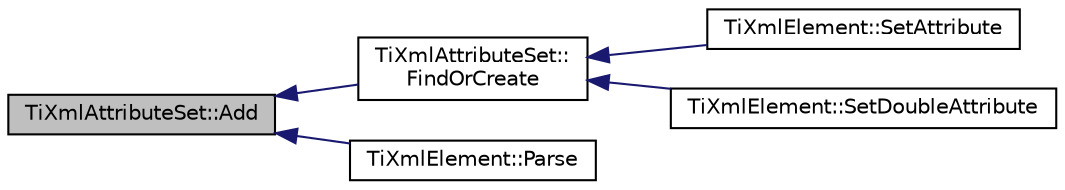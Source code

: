 digraph "TiXmlAttributeSet::Add"
{
  edge [fontname="Helvetica",fontsize="10",labelfontname="Helvetica",labelfontsize="10"];
  node [fontname="Helvetica",fontsize="10",shape=record];
  rankdir="LR";
  Node1 [label="TiXmlAttributeSet::Add",height=0.2,width=0.4,color="black", fillcolor="grey75", style="filled" fontcolor="black"];
  Node1 -> Node2 [dir="back",color="midnightblue",fontsize="10",style="solid",fontname="Helvetica"];
  Node2 [label="TiXmlAttributeSet::\lFindOrCreate",height=0.2,width=0.4,color="black", fillcolor="white", style="filled",URL="$class_ti_xml_attribute_set.html#a5e28f5d32f048fba85d04dc317495bdc"];
  Node2 -> Node3 [dir="back",color="midnightblue",fontsize="10",style="solid",fontname="Helvetica"];
  Node3 [label="TiXmlElement::SetAttribute",height=0.2,width=0.4,color="black", fillcolor="white", style="filled",URL="$class_ti_xml_element.html#ace6f4be75e373726d4774073d666d1a7"];
  Node2 -> Node4 [dir="back",color="midnightblue",fontsize="10",style="solid",fontname="Helvetica"];
  Node4 [label="TiXmlElement::SetDoubleAttribute",height=0.2,width=0.4,color="black", fillcolor="white", style="filled",URL="$class_ti_xml_element.html#a0d1dd975d75496778177e35abfe0ec0b"];
  Node1 -> Node5 [dir="back",color="midnightblue",fontsize="10",style="solid",fontname="Helvetica"];
  Node5 [label="TiXmlElement::Parse",height=0.2,width=0.4,color="black", fillcolor="white", style="filled",URL="$class_ti_xml_element.html#af95c9165159fd9dfdcc5b894a3fcf85b"];
}

